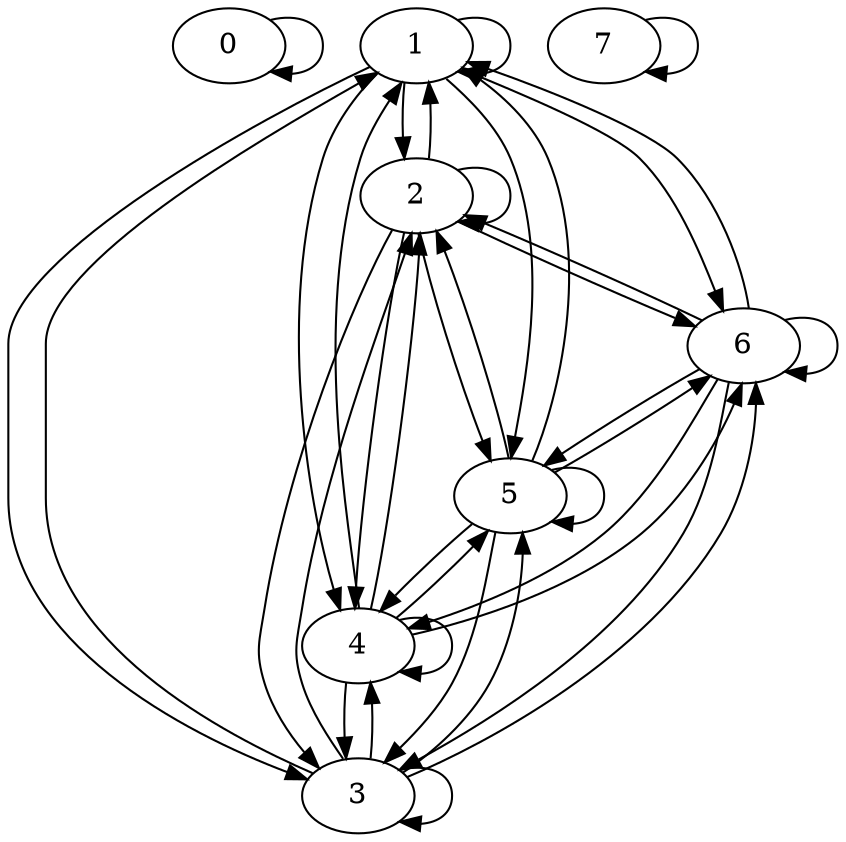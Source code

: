 digraph g {
	0
	1
	2
	3
	4
	5
	6
	7
	0 -> 0
	1 -> 1
	1 -> 2
	1 -> 3
	1 -> 4
	1 -> 5
	1 -> 6
	2 -> 1
	2 -> 2
	2 -> 3
	2 -> 4
	2 -> 5
	2 -> 6
	3 -> 1
	3 -> 2
	3 -> 3
	3 -> 4
	3 -> 5
	3 -> 6
	4 -> 1
	4 -> 2
	4 -> 3
	4 -> 4
	4 -> 5
	4 -> 6
	5 -> 1
	5 -> 2
	5 -> 3
	5 -> 4
	5 -> 5
	5 -> 6
	6 -> 1
	6 -> 2
	6 -> 3
	6 -> 4
	6 -> 5
	6 -> 6
	7 -> 7
}
